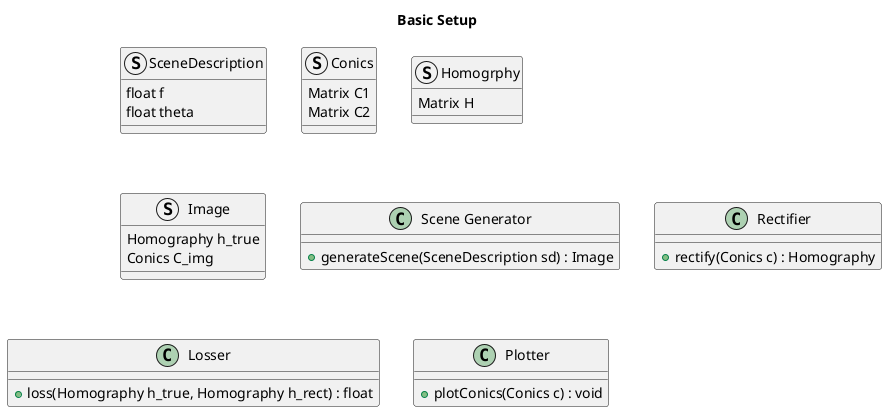 @startuml BasicSetup
title Basic Setup
struct SceneDescription
{
    float f
    float theta
}

struct Conics
{
    Matrix C1
    Matrix C2
}

struct Homogrphy
{
    Matrix H
}

struct Image{
    Homography h_true
    Conics C_img
}

class "Scene Generator" as SG{
    + generateScene(SceneDescription sd) : Image 
}
class "Rectifier" as R{
    + rectify(Conics c) : Homography
}
class "Losser" as L{
    + loss(Homography h_true, Homography h_rect) : float
}

class "Plotter" as P{
    + plotConics(Conics c) : void
}

@enduml